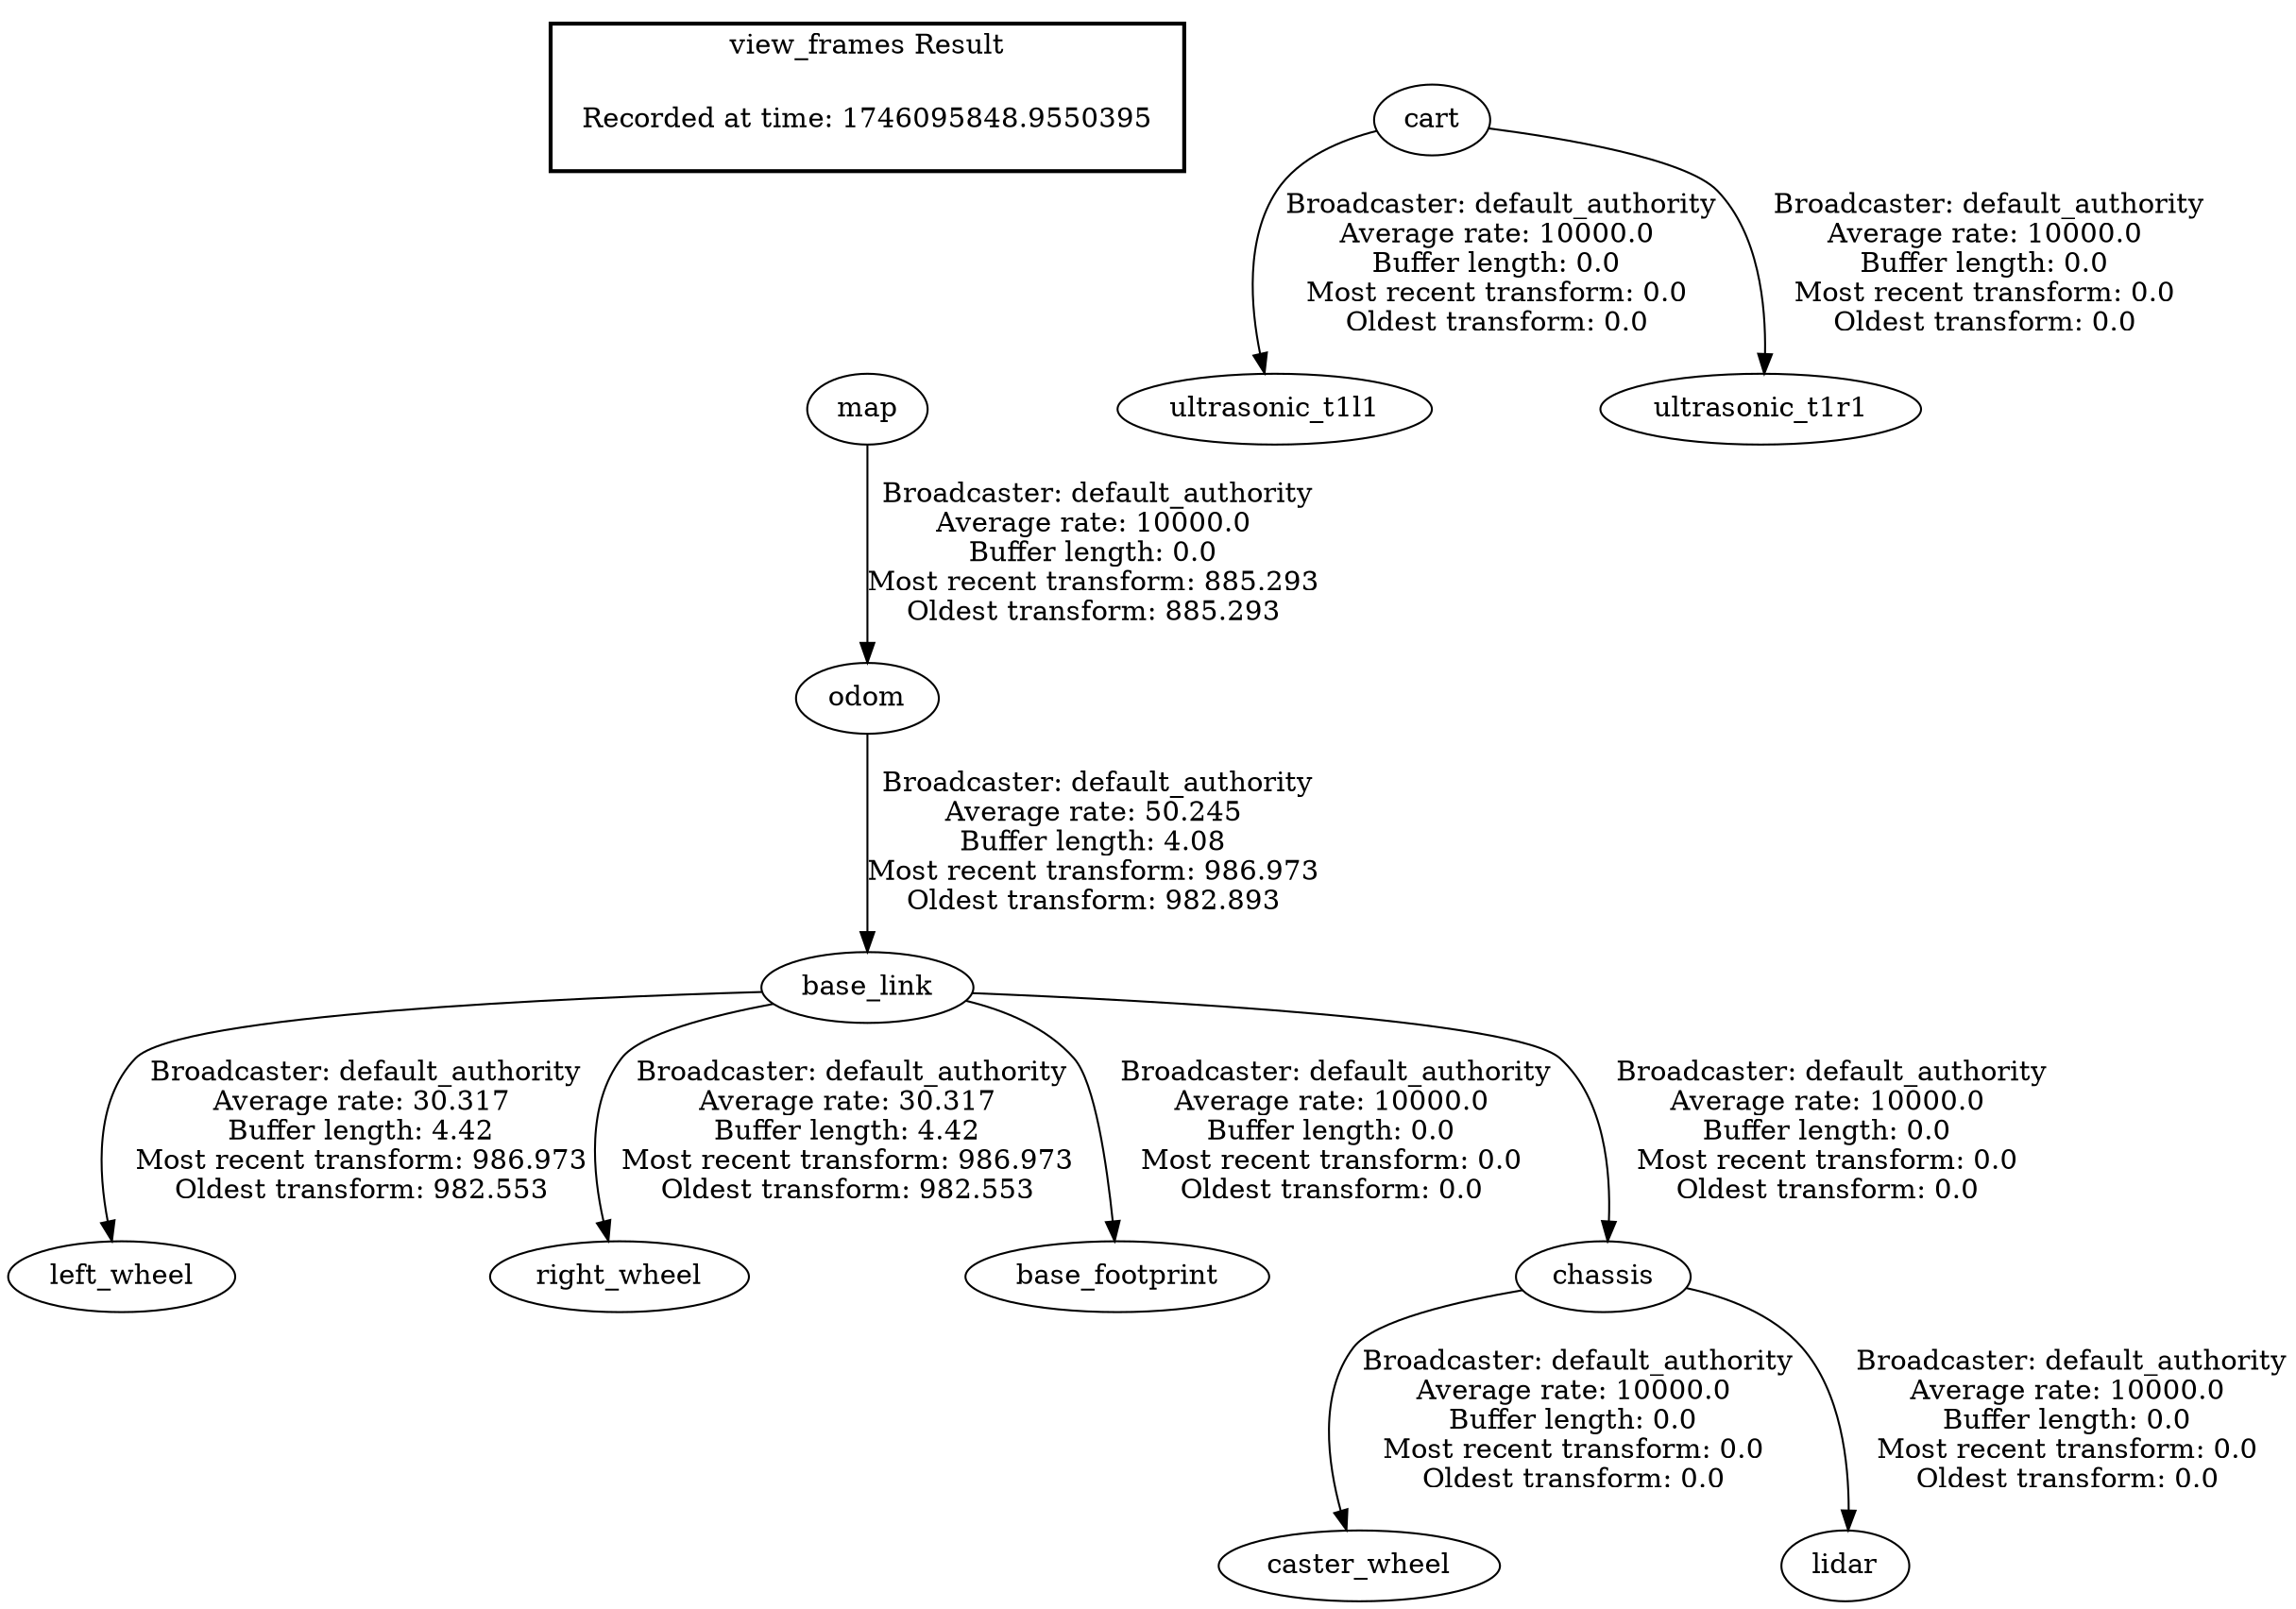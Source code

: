 digraph G {
"base_link" -> "left_wheel"[label=" Broadcaster: default_authority\nAverage rate: 30.317\nBuffer length: 4.42\nMost recent transform: 986.973\nOldest transform: 982.553\n"];
"odom" -> "base_link"[label=" Broadcaster: default_authority\nAverage rate: 50.245\nBuffer length: 4.08\nMost recent transform: 986.973\nOldest transform: 982.893\n"];
"base_link" -> "right_wheel"[label=" Broadcaster: default_authority\nAverage rate: 30.317\nBuffer length: 4.42\nMost recent transform: 986.973\nOldest transform: 982.553\n"];
"base_link" -> "base_footprint"[label=" Broadcaster: default_authority\nAverage rate: 10000.0\nBuffer length: 0.0\nMost recent transform: 0.0\nOldest transform: 0.0\n"];
"chassis" -> "caster_wheel"[label=" Broadcaster: default_authority\nAverage rate: 10000.0\nBuffer length: 0.0\nMost recent transform: 0.0\nOldest transform: 0.0\n"];
"base_link" -> "chassis"[label=" Broadcaster: default_authority\nAverage rate: 10000.0\nBuffer length: 0.0\nMost recent transform: 0.0\nOldest transform: 0.0\n"];
"chassis" -> "lidar"[label=" Broadcaster: default_authority\nAverage rate: 10000.0\nBuffer length: 0.0\nMost recent transform: 0.0\nOldest transform: 0.0\n"];
"cart" -> "ultrasonic_t1l1"[label=" Broadcaster: default_authority\nAverage rate: 10000.0\nBuffer length: 0.0\nMost recent transform: 0.0\nOldest transform: 0.0\n"];
"cart" -> "ultrasonic_t1r1"[label=" Broadcaster: default_authority\nAverage rate: 10000.0\nBuffer length: 0.0\nMost recent transform: 0.0\nOldest transform: 0.0\n"];
"map" -> "odom"[label=" Broadcaster: default_authority\nAverage rate: 10000.0\nBuffer length: 0.0\nMost recent transform: 885.293\nOldest transform: 885.293\n"];
edge [style=invis];
 subgraph cluster_legend { style=bold; color=black; label ="view_frames Result";
"Recorded at time: 1746095848.9550395"[ shape=plaintext ] ;
}->"map";
}